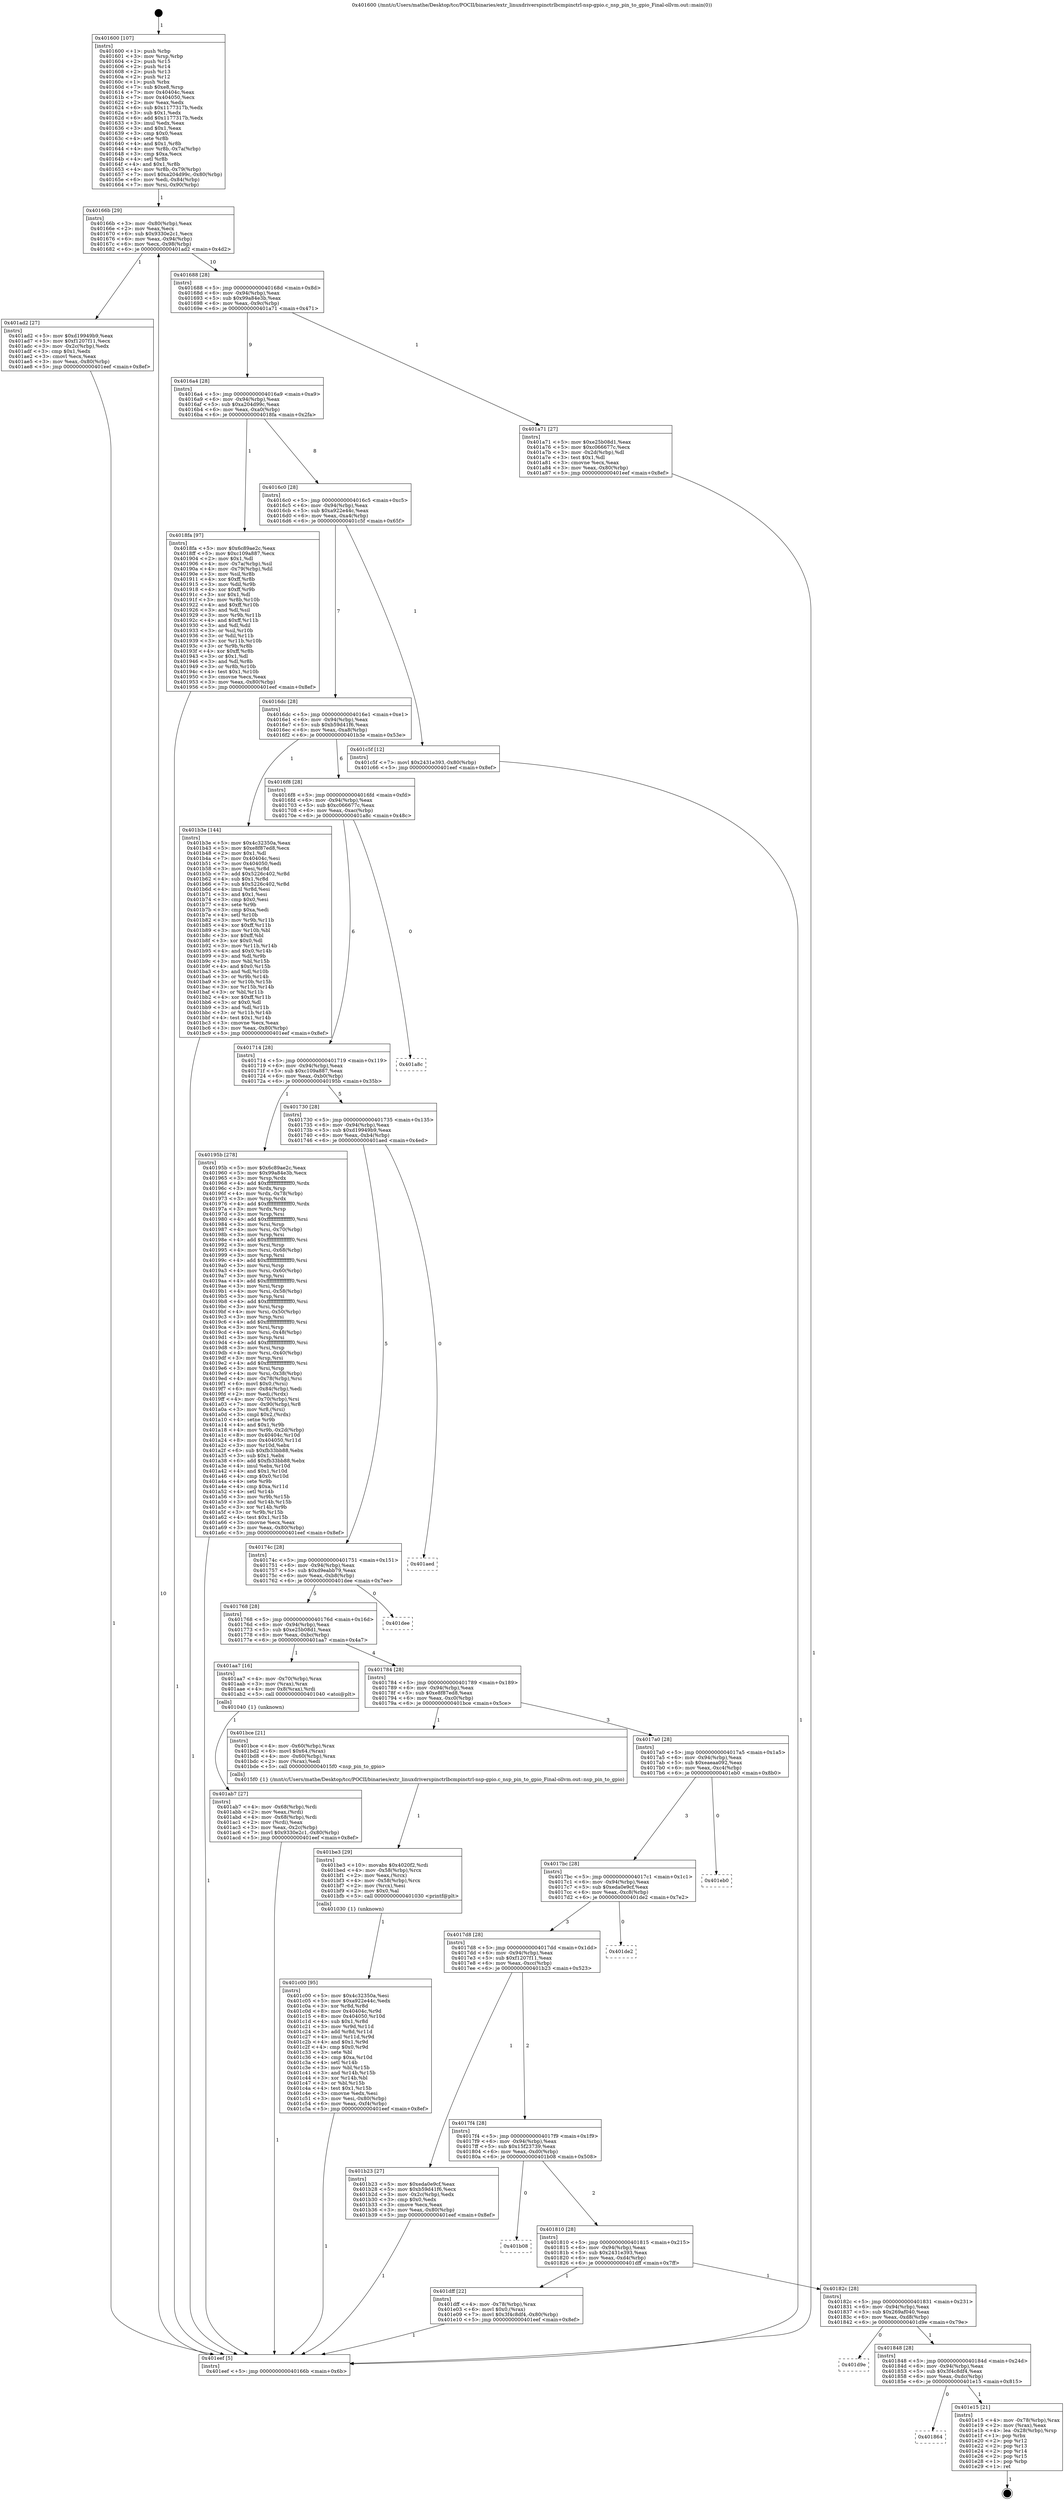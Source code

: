 digraph "0x401600" {
  label = "0x401600 (/mnt/c/Users/mathe/Desktop/tcc/POCII/binaries/extr_linuxdriverspinctrlbcmpinctrl-nsp-gpio.c_nsp_pin_to_gpio_Final-ollvm.out::main(0))"
  labelloc = "t"
  node[shape=record]

  Entry [label="",width=0.3,height=0.3,shape=circle,fillcolor=black,style=filled]
  "0x40166b" [label="{
     0x40166b [29]\l
     | [instrs]\l
     &nbsp;&nbsp;0x40166b \<+3\>: mov -0x80(%rbp),%eax\l
     &nbsp;&nbsp;0x40166e \<+2\>: mov %eax,%ecx\l
     &nbsp;&nbsp;0x401670 \<+6\>: sub $0x9330e2c1,%ecx\l
     &nbsp;&nbsp;0x401676 \<+6\>: mov %eax,-0x94(%rbp)\l
     &nbsp;&nbsp;0x40167c \<+6\>: mov %ecx,-0x98(%rbp)\l
     &nbsp;&nbsp;0x401682 \<+6\>: je 0000000000401ad2 \<main+0x4d2\>\l
  }"]
  "0x401ad2" [label="{
     0x401ad2 [27]\l
     | [instrs]\l
     &nbsp;&nbsp;0x401ad2 \<+5\>: mov $0xd19949b9,%eax\l
     &nbsp;&nbsp;0x401ad7 \<+5\>: mov $0xf1207f11,%ecx\l
     &nbsp;&nbsp;0x401adc \<+3\>: mov -0x2c(%rbp),%edx\l
     &nbsp;&nbsp;0x401adf \<+3\>: cmp $0x1,%edx\l
     &nbsp;&nbsp;0x401ae2 \<+3\>: cmovl %ecx,%eax\l
     &nbsp;&nbsp;0x401ae5 \<+3\>: mov %eax,-0x80(%rbp)\l
     &nbsp;&nbsp;0x401ae8 \<+5\>: jmp 0000000000401eef \<main+0x8ef\>\l
  }"]
  "0x401688" [label="{
     0x401688 [28]\l
     | [instrs]\l
     &nbsp;&nbsp;0x401688 \<+5\>: jmp 000000000040168d \<main+0x8d\>\l
     &nbsp;&nbsp;0x40168d \<+6\>: mov -0x94(%rbp),%eax\l
     &nbsp;&nbsp;0x401693 \<+5\>: sub $0x99a84e3b,%eax\l
     &nbsp;&nbsp;0x401698 \<+6\>: mov %eax,-0x9c(%rbp)\l
     &nbsp;&nbsp;0x40169e \<+6\>: je 0000000000401a71 \<main+0x471\>\l
  }"]
  Exit [label="",width=0.3,height=0.3,shape=circle,fillcolor=black,style=filled,peripheries=2]
  "0x401a71" [label="{
     0x401a71 [27]\l
     | [instrs]\l
     &nbsp;&nbsp;0x401a71 \<+5\>: mov $0xe25b08d1,%eax\l
     &nbsp;&nbsp;0x401a76 \<+5\>: mov $0xc066677c,%ecx\l
     &nbsp;&nbsp;0x401a7b \<+3\>: mov -0x2d(%rbp),%dl\l
     &nbsp;&nbsp;0x401a7e \<+3\>: test $0x1,%dl\l
     &nbsp;&nbsp;0x401a81 \<+3\>: cmovne %ecx,%eax\l
     &nbsp;&nbsp;0x401a84 \<+3\>: mov %eax,-0x80(%rbp)\l
     &nbsp;&nbsp;0x401a87 \<+5\>: jmp 0000000000401eef \<main+0x8ef\>\l
  }"]
  "0x4016a4" [label="{
     0x4016a4 [28]\l
     | [instrs]\l
     &nbsp;&nbsp;0x4016a4 \<+5\>: jmp 00000000004016a9 \<main+0xa9\>\l
     &nbsp;&nbsp;0x4016a9 \<+6\>: mov -0x94(%rbp),%eax\l
     &nbsp;&nbsp;0x4016af \<+5\>: sub $0xa204d99c,%eax\l
     &nbsp;&nbsp;0x4016b4 \<+6\>: mov %eax,-0xa0(%rbp)\l
     &nbsp;&nbsp;0x4016ba \<+6\>: je 00000000004018fa \<main+0x2fa\>\l
  }"]
  "0x401864" [label="{
     0x401864\l
  }", style=dashed]
  "0x4018fa" [label="{
     0x4018fa [97]\l
     | [instrs]\l
     &nbsp;&nbsp;0x4018fa \<+5\>: mov $0x6c89ae2c,%eax\l
     &nbsp;&nbsp;0x4018ff \<+5\>: mov $0xc109a887,%ecx\l
     &nbsp;&nbsp;0x401904 \<+2\>: mov $0x1,%dl\l
     &nbsp;&nbsp;0x401906 \<+4\>: mov -0x7a(%rbp),%sil\l
     &nbsp;&nbsp;0x40190a \<+4\>: mov -0x79(%rbp),%dil\l
     &nbsp;&nbsp;0x40190e \<+3\>: mov %sil,%r8b\l
     &nbsp;&nbsp;0x401911 \<+4\>: xor $0xff,%r8b\l
     &nbsp;&nbsp;0x401915 \<+3\>: mov %dil,%r9b\l
     &nbsp;&nbsp;0x401918 \<+4\>: xor $0xff,%r9b\l
     &nbsp;&nbsp;0x40191c \<+3\>: xor $0x1,%dl\l
     &nbsp;&nbsp;0x40191f \<+3\>: mov %r8b,%r10b\l
     &nbsp;&nbsp;0x401922 \<+4\>: and $0xff,%r10b\l
     &nbsp;&nbsp;0x401926 \<+3\>: and %dl,%sil\l
     &nbsp;&nbsp;0x401929 \<+3\>: mov %r9b,%r11b\l
     &nbsp;&nbsp;0x40192c \<+4\>: and $0xff,%r11b\l
     &nbsp;&nbsp;0x401930 \<+3\>: and %dl,%dil\l
     &nbsp;&nbsp;0x401933 \<+3\>: or %sil,%r10b\l
     &nbsp;&nbsp;0x401936 \<+3\>: or %dil,%r11b\l
     &nbsp;&nbsp;0x401939 \<+3\>: xor %r11b,%r10b\l
     &nbsp;&nbsp;0x40193c \<+3\>: or %r9b,%r8b\l
     &nbsp;&nbsp;0x40193f \<+4\>: xor $0xff,%r8b\l
     &nbsp;&nbsp;0x401943 \<+3\>: or $0x1,%dl\l
     &nbsp;&nbsp;0x401946 \<+3\>: and %dl,%r8b\l
     &nbsp;&nbsp;0x401949 \<+3\>: or %r8b,%r10b\l
     &nbsp;&nbsp;0x40194c \<+4\>: test $0x1,%r10b\l
     &nbsp;&nbsp;0x401950 \<+3\>: cmovne %ecx,%eax\l
     &nbsp;&nbsp;0x401953 \<+3\>: mov %eax,-0x80(%rbp)\l
     &nbsp;&nbsp;0x401956 \<+5\>: jmp 0000000000401eef \<main+0x8ef\>\l
  }"]
  "0x4016c0" [label="{
     0x4016c0 [28]\l
     | [instrs]\l
     &nbsp;&nbsp;0x4016c0 \<+5\>: jmp 00000000004016c5 \<main+0xc5\>\l
     &nbsp;&nbsp;0x4016c5 \<+6\>: mov -0x94(%rbp),%eax\l
     &nbsp;&nbsp;0x4016cb \<+5\>: sub $0xa922e44c,%eax\l
     &nbsp;&nbsp;0x4016d0 \<+6\>: mov %eax,-0xa4(%rbp)\l
     &nbsp;&nbsp;0x4016d6 \<+6\>: je 0000000000401c5f \<main+0x65f\>\l
  }"]
  "0x401eef" [label="{
     0x401eef [5]\l
     | [instrs]\l
     &nbsp;&nbsp;0x401eef \<+5\>: jmp 000000000040166b \<main+0x6b\>\l
  }"]
  "0x401600" [label="{
     0x401600 [107]\l
     | [instrs]\l
     &nbsp;&nbsp;0x401600 \<+1\>: push %rbp\l
     &nbsp;&nbsp;0x401601 \<+3\>: mov %rsp,%rbp\l
     &nbsp;&nbsp;0x401604 \<+2\>: push %r15\l
     &nbsp;&nbsp;0x401606 \<+2\>: push %r14\l
     &nbsp;&nbsp;0x401608 \<+2\>: push %r13\l
     &nbsp;&nbsp;0x40160a \<+2\>: push %r12\l
     &nbsp;&nbsp;0x40160c \<+1\>: push %rbx\l
     &nbsp;&nbsp;0x40160d \<+7\>: sub $0xe8,%rsp\l
     &nbsp;&nbsp;0x401614 \<+7\>: mov 0x40404c,%eax\l
     &nbsp;&nbsp;0x40161b \<+7\>: mov 0x404050,%ecx\l
     &nbsp;&nbsp;0x401622 \<+2\>: mov %eax,%edx\l
     &nbsp;&nbsp;0x401624 \<+6\>: sub $0x1177317b,%edx\l
     &nbsp;&nbsp;0x40162a \<+3\>: sub $0x1,%edx\l
     &nbsp;&nbsp;0x40162d \<+6\>: add $0x1177317b,%edx\l
     &nbsp;&nbsp;0x401633 \<+3\>: imul %edx,%eax\l
     &nbsp;&nbsp;0x401636 \<+3\>: and $0x1,%eax\l
     &nbsp;&nbsp;0x401639 \<+3\>: cmp $0x0,%eax\l
     &nbsp;&nbsp;0x40163c \<+4\>: sete %r8b\l
     &nbsp;&nbsp;0x401640 \<+4\>: and $0x1,%r8b\l
     &nbsp;&nbsp;0x401644 \<+4\>: mov %r8b,-0x7a(%rbp)\l
     &nbsp;&nbsp;0x401648 \<+3\>: cmp $0xa,%ecx\l
     &nbsp;&nbsp;0x40164b \<+4\>: setl %r8b\l
     &nbsp;&nbsp;0x40164f \<+4\>: and $0x1,%r8b\l
     &nbsp;&nbsp;0x401653 \<+4\>: mov %r8b,-0x79(%rbp)\l
     &nbsp;&nbsp;0x401657 \<+7\>: movl $0xa204d99c,-0x80(%rbp)\l
     &nbsp;&nbsp;0x40165e \<+6\>: mov %edi,-0x84(%rbp)\l
     &nbsp;&nbsp;0x401664 \<+7\>: mov %rsi,-0x90(%rbp)\l
  }"]
  "0x401e15" [label="{
     0x401e15 [21]\l
     | [instrs]\l
     &nbsp;&nbsp;0x401e15 \<+4\>: mov -0x78(%rbp),%rax\l
     &nbsp;&nbsp;0x401e19 \<+2\>: mov (%rax),%eax\l
     &nbsp;&nbsp;0x401e1b \<+4\>: lea -0x28(%rbp),%rsp\l
     &nbsp;&nbsp;0x401e1f \<+1\>: pop %rbx\l
     &nbsp;&nbsp;0x401e20 \<+2\>: pop %r12\l
     &nbsp;&nbsp;0x401e22 \<+2\>: pop %r13\l
     &nbsp;&nbsp;0x401e24 \<+2\>: pop %r14\l
     &nbsp;&nbsp;0x401e26 \<+2\>: pop %r15\l
     &nbsp;&nbsp;0x401e28 \<+1\>: pop %rbp\l
     &nbsp;&nbsp;0x401e29 \<+1\>: ret\l
  }"]
  "0x401c5f" [label="{
     0x401c5f [12]\l
     | [instrs]\l
     &nbsp;&nbsp;0x401c5f \<+7\>: movl $0x2431e393,-0x80(%rbp)\l
     &nbsp;&nbsp;0x401c66 \<+5\>: jmp 0000000000401eef \<main+0x8ef\>\l
  }"]
  "0x4016dc" [label="{
     0x4016dc [28]\l
     | [instrs]\l
     &nbsp;&nbsp;0x4016dc \<+5\>: jmp 00000000004016e1 \<main+0xe1\>\l
     &nbsp;&nbsp;0x4016e1 \<+6\>: mov -0x94(%rbp),%eax\l
     &nbsp;&nbsp;0x4016e7 \<+5\>: sub $0xb59d41f6,%eax\l
     &nbsp;&nbsp;0x4016ec \<+6\>: mov %eax,-0xa8(%rbp)\l
     &nbsp;&nbsp;0x4016f2 \<+6\>: je 0000000000401b3e \<main+0x53e\>\l
  }"]
  "0x401848" [label="{
     0x401848 [28]\l
     | [instrs]\l
     &nbsp;&nbsp;0x401848 \<+5\>: jmp 000000000040184d \<main+0x24d\>\l
     &nbsp;&nbsp;0x40184d \<+6\>: mov -0x94(%rbp),%eax\l
     &nbsp;&nbsp;0x401853 \<+5\>: sub $0x3f4c8df4,%eax\l
     &nbsp;&nbsp;0x401858 \<+6\>: mov %eax,-0xdc(%rbp)\l
     &nbsp;&nbsp;0x40185e \<+6\>: je 0000000000401e15 \<main+0x815\>\l
  }"]
  "0x401b3e" [label="{
     0x401b3e [144]\l
     | [instrs]\l
     &nbsp;&nbsp;0x401b3e \<+5\>: mov $0x4c32350a,%eax\l
     &nbsp;&nbsp;0x401b43 \<+5\>: mov $0xe8f87ed8,%ecx\l
     &nbsp;&nbsp;0x401b48 \<+2\>: mov $0x1,%dl\l
     &nbsp;&nbsp;0x401b4a \<+7\>: mov 0x40404c,%esi\l
     &nbsp;&nbsp;0x401b51 \<+7\>: mov 0x404050,%edi\l
     &nbsp;&nbsp;0x401b58 \<+3\>: mov %esi,%r8d\l
     &nbsp;&nbsp;0x401b5b \<+7\>: add $0x5226c402,%r8d\l
     &nbsp;&nbsp;0x401b62 \<+4\>: sub $0x1,%r8d\l
     &nbsp;&nbsp;0x401b66 \<+7\>: sub $0x5226c402,%r8d\l
     &nbsp;&nbsp;0x401b6d \<+4\>: imul %r8d,%esi\l
     &nbsp;&nbsp;0x401b71 \<+3\>: and $0x1,%esi\l
     &nbsp;&nbsp;0x401b74 \<+3\>: cmp $0x0,%esi\l
     &nbsp;&nbsp;0x401b77 \<+4\>: sete %r9b\l
     &nbsp;&nbsp;0x401b7b \<+3\>: cmp $0xa,%edi\l
     &nbsp;&nbsp;0x401b7e \<+4\>: setl %r10b\l
     &nbsp;&nbsp;0x401b82 \<+3\>: mov %r9b,%r11b\l
     &nbsp;&nbsp;0x401b85 \<+4\>: xor $0xff,%r11b\l
     &nbsp;&nbsp;0x401b89 \<+3\>: mov %r10b,%bl\l
     &nbsp;&nbsp;0x401b8c \<+3\>: xor $0xff,%bl\l
     &nbsp;&nbsp;0x401b8f \<+3\>: xor $0x0,%dl\l
     &nbsp;&nbsp;0x401b92 \<+3\>: mov %r11b,%r14b\l
     &nbsp;&nbsp;0x401b95 \<+4\>: and $0x0,%r14b\l
     &nbsp;&nbsp;0x401b99 \<+3\>: and %dl,%r9b\l
     &nbsp;&nbsp;0x401b9c \<+3\>: mov %bl,%r15b\l
     &nbsp;&nbsp;0x401b9f \<+4\>: and $0x0,%r15b\l
     &nbsp;&nbsp;0x401ba3 \<+3\>: and %dl,%r10b\l
     &nbsp;&nbsp;0x401ba6 \<+3\>: or %r9b,%r14b\l
     &nbsp;&nbsp;0x401ba9 \<+3\>: or %r10b,%r15b\l
     &nbsp;&nbsp;0x401bac \<+3\>: xor %r15b,%r14b\l
     &nbsp;&nbsp;0x401baf \<+3\>: or %bl,%r11b\l
     &nbsp;&nbsp;0x401bb2 \<+4\>: xor $0xff,%r11b\l
     &nbsp;&nbsp;0x401bb6 \<+3\>: or $0x0,%dl\l
     &nbsp;&nbsp;0x401bb9 \<+3\>: and %dl,%r11b\l
     &nbsp;&nbsp;0x401bbc \<+3\>: or %r11b,%r14b\l
     &nbsp;&nbsp;0x401bbf \<+4\>: test $0x1,%r14b\l
     &nbsp;&nbsp;0x401bc3 \<+3\>: cmovne %ecx,%eax\l
     &nbsp;&nbsp;0x401bc6 \<+3\>: mov %eax,-0x80(%rbp)\l
     &nbsp;&nbsp;0x401bc9 \<+5\>: jmp 0000000000401eef \<main+0x8ef\>\l
  }"]
  "0x4016f8" [label="{
     0x4016f8 [28]\l
     | [instrs]\l
     &nbsp;&nbsp;0x4016f8 \<+5\>: jmp 00000000004016fd \<main+0xfd\>\l
     &nbsp;&nbsp;0x4016fd \<+6\>: mov -0x94(%rbp),%eax\l
     &nbsp;&nbsp;0x401703 \<+5\>: sub $0xc066677c,%eax\l
     &nbsp;&nbsp;0x401708 \<+6\>: mov %eax,-0xac(%rbp)\l
     &nbsp;&nbsp;0x40170e \<+6\>: je 0000000000401a8c \<main+0x48c\>\l
  }"]
  "0x401d9e" [label="{
     0x401d9e\l
  }", style=dashed]
  "0x401a8c" [label="{
     0x401a8c\l
  }", style=dashed]
  "0x401714" [label="{
     0x401714 [28]\l
     | [instrs]\l
     &nbsp;&nbsp;0x401714 \<+5\>: jmp 0000000000401719 \<main+0x119\>\l
     &nbsp;&nbsp;0x401719 \<+6\>: mov -0x94(%rbp),%eax\l
     &nbsp;&nbsp;0x40171f \<+5\>: sub $0xc109a887,%eax\l
     &nbsp;&nbsp;0x401724 \<+6\>: mov %eax,-0xb0(%rbp)\l
     &nbsp;&nbsp;0x40172a \<+6\>: je 000000000040195b \<main+0x35b\>\l
  }"]
  "0x40182c" [label="{
     0x40182c [28]\l
     | [instrs]\l
     &nbsp;&nbsp;0x40182c \<+5\>: jmp 0000000000401831 \<main+0x231\>\l
     &nbsp;&nbsp;0x401831 \<+6\>: mov -0x94(%rbp),%eax\l
     &nbsp;&nbsp;0x401837 \<+5\>: sub $0x269af040,%eax\l
     &nbsp;&nbsp;0x40183c \<+6\>: mov %eax,-0xd8(%rbp)\l
     &nbsp;&nbsp;0x401842 \<+6\>: je 0000000000401d9e \<main+0x79e\>\l
  }"]
  "0x40195b" [label="{
     0x40195b [278]\l
     | [instrs]\l
     &nbsp;&nbsp;0x40195b \<+5\>: mov $0x6c89ae2c,%eax\l
     &nbsp;&nbsp;0x401960 \<+5\>: mov $0x99a84e3b,%ecx\l
     &nbsp;&nbsp;0x401965 \<+3\>: mov %rsp,%rdx\l
     &nbsp;&nbsp;0x401968 \<+4\>: add $0xfffffffffffffff0,%rdx\l
     &nbsp;&nbsp;0x40196c \<+3\>: mov %rdx,%rsp\l
     &nbsp;&nbsp;0x40196f \<+4\>: mov %rdx,-0x78(%rbp)\l
     &nbsp;&nbsp;0x401973 \<+3\>: mov %rsp,%rdx\l
     &nbsp;&nbsp;0x401976 \<+4\>: add $0xfffffffffffffff0,%rdx\l
     &nbsp;&nbsp;0x40197a \<+3\>: mov %rdx,%rsp\l
     &nbsp;&nbsp;0x40197d \<+3\>: mov %rsp,%rsi\l
     &nbsp;&nbsp;0x401980 \<+4\>: add $0xfffffffffffffff0,%rsi\l
     &nbsp;&nbsp;0x401984 \<+3\>: mov %rsi,%rsp\l
     &nbsp;&nbsp;0x401987 \<+4\>: mov %rsi,-0x70(%rbp)\l
     &nbsp;&nbsp;0x40198b \<+3\>: mov %rsp,%rsi\l
     &nbsp;&nbsp;0x40198e \<+4\>: add $0xfffffffffffffff0,%rsi\l
     &nbsp;&nbsp;0x401992 \<+3\>: mov %rsi,%rsp\l
     &nbsp;&nbsp;0x401995 \<+4\>: mov %rsi,-0x68(%rbp)\l
     &nbsp;&nbsp;0x401999 \<+3\>: mov %rsp,%rsi\l
     &nbsp;&nbsp;0x40199c \<+4\>: add $0xfffffffffffffff0,%rsi\l
     &nbsp;&nbsp;0x4019a0 \<+3\>: mov %rsi,%rsp\l
     &nbsp;&nbsp;0x4019a3 \<+4\>: mov %rsi,-0x60(%rbp)\l
     &nbsp;&nbsp;0x4019a7 \<+3\>: mov %rsp,%rsi\l
     &nbsp;&nbsp;0x4019aa \<+4\>: add $0xfffffffffffffff0,%rsi\l
     &nbsp;&nbsp;0x4019ae \<+3\>: mov %rsi,%rsp\l
     &nbsp;&nbsp;0x4019b1 \<+4\>: mov %rsi,-0x58(%rbp)\l
     &nbsp;&nbsp;0x4019b5 \<+3\>: mov %rsp,%rsi\l
     &nbsp;&nbsp;0x4019b8 \<+4\>: add $0xfffffffffffffff0,%rsi\l
     &nbsp;&nbsp;0x4019bc \<+3\>: mov %rsi,%rsp\l
     &nbsp;&nbsp;0x4019bf \<+4\>: mov %rsi,-0x50(%rbp)\l
     &nbsp;&nbsp;0x4019c3 \<+3\>: mov %rsp,%rsi\l
     &nbsp;&nbsp;0x4019c6 \<+4\>: add $0xfffffffffffffff0,%rsi\l
     &nbsp;&nbsp;0x4019ca \<+3\>: mov %rsi,%rsp\l
     &nbsp;&nbsp;0x4019cd \<+4\>: mov %rsi,-0x48(%rbp)\l
     &nbsp;&nbsp;0x4019d1 \<+3\>: mov %rsp,%rsi\l
     &nbsp;&nbsp;0x4019d4 \<+4\>: add $0xfffffffffffffff0,%rsi\l
     &nbsp;&nbsp;0x4019d8 \<+3\>: mov %rsi,%rsp\l
     &nbsp;&nbsp;0x4019db \<+4\>: mov %rsi,-0x40(%rbp)\l
     &nbsp;&nbsp;0x4019df \<+3\>: mov %rsp,%rsi\l
     &nbsp;&nbsp;0x4019e2 \<+4\>: add $0xfffffffffffffff0,%rsi\l
     &nbsp;&nbsp;0x4019e6 \<+3\>: mov %rsi,%rsp\l
     &nbsp;&nbsp;0x4019e9 \<+4\>: mov %rsi,-0x38(%rbp)\l
     &nbsp;&nbsp;0x4019ed \<+4\>: mov -0x78(%rbp),%rsi\l
     &nbsp;&nbsp;0x4019f1 \<+6\>: movl $0x0,(%rsi)\l
     &nbsp;&nbsp;0x4019f7 \<+6\>: mov -0x84(%rbp),%edi\l
     &nbsp;&nbsp;0x4019fd \<+2\>: mov %edi,(%rdx)\l
     &nbsp;&nbsp;0x4019ff \<+4\>: mov -0x70(%rbp),%rsi\l
     &nbsp;&nbsp;0x401a03 \<+7\>: mov -0x90(%rbp),%r8\l
     &nbsp;&nbsp;0x401a0a \<+3\>: mov %r8,(%rsi)\l
     &nbsp;&nbsp;0x401a0d \<+3\>: cmpl $0x2,(%rdx)\l
     &nbsp;&nbsp;0x401a10 \<+4\>: setne %r9b\l
     &nbsp;&nbsp;0x401a14 \<+4\>: and $0x1,%r9b\l
     &nbsp;&nbsp;0x401a18 \<+4\>: mov %r9b,-0x2d(%rbp)\l
     &nbsp;&nbsp;0x401a1c \<+8\>: mov 0x40404c,%r10d\l
     &nbsp;&nbsp;0x401a24 \<+8\>: mov 0x404050,%r11d\l
     &nbsp;&nbsp;0x401a2c \<+3\>: mov %r10d,%ebx\l
     &nbsp;&nbsp;0x401a2f \<+6\>: sub $0xfb33bb88,%ebx\l
     &nbsp;&nbsp;0x401a35 \<+3\>: sub $0x1,%ebx\l
     &nbsp;&nbsp;0x401a38 \<+6\>: add $0xfb33bb88,%ebx\l
     &nbsp;&nbsp;0x401a3e \<+4\>: imul %ebx,%r10d\l
     &nbsp;&nbsp;0x401a42 \<+4\>: and $0x1,%r10d\l
     &nbsp;&nbsp;0x401a46 \<+4\>: cmp $0x0,%r10d\l
     &nbsp;&nbsp;0x401a4a \<+4\>: sete %r9b\l
     &nbsp;&nbsp;0x401a4e \<+4\>: cmp $0xa,%r11d\l
     &nbsp;&nbsp;0x401a52 \<+4\>: setl %r14b\l
     &nbsp;&nbsp;0x401a56 \<+3\>: mov %r9b,%r15b\l
     &nbsp;&nbsp;0x401a59 \<+3\>: and %r14b,%r15b\l
     &nbsp;&nbsp;0x401a5c \<+3\>: xor %r14b,%r9b\l
     &nbsp;&nbsp;0x401a5f \<+3\>: or %r9b,%r15b\l
     &nbsp;&nbsp;0x401a62 \<+4\>: test $0x1,%r15b\l
     &nbsp;&nbsp;0x401a66 \<+3\>: cmovne %ecx,%eax\l
     &nbsp;&nbsp;0x401a69 \<+3\>: mov %eax,-0x80(%rbp)\l
     &nbsp;&nbsp;0x401a6c \<+5\>: jmp 0000000000401eef \<main+0x8ef\>\l
  }"]
  "0x401730" [label="{
     0x401730 [28]\l
     | [instrs]\l
     &nbsp;&nbsp;0x401730 \<+5\>: jmp 0000000000401735 \<main+0x135\>\l
     &nbsp;&nbsp;0x401735 \<+6\>: mov -0x94(%rbp),%eax\l
     &nbsp;&nbsp;0x40173b \<+5\>: sub $0xd19949b9,%eax\l
     &nbsp;&nbsp;0x401740 \<+6\>: mov %eax,-0xb4(%rbp)\l
     &nbsp;&nbsp;0x401746 \<+6\>: je 0000000000401aed \<main+0x4ed\>\l
  }"]
  "0x401dff" [label="{
     0x401dff [22]\l
     | [instrs]\l
     &nbsp;&nbsp;0x401dff \<+4\>: mov -0x78(%rbp),%rax\l
     &nbsp;&nbsp;0x401e03 \<+6\>: movl $0x0,(%rax)\l
     &nbsp;&nbsp;0x401e09 \<+7\>: movl $0x3f4c8df4,-0x80(%rbp)\l
     &nbsp;&nbsp;0x401e10 \<+5\>: jmp 0000000000401eef \<main+0x8ef\>\l
  }"]
  "0x401810" [label="{
     0x401810 [28]\l
     | [instrs]\l
     &nbsp;&nbsp;0x401810 \<+5\>: jmp 0000000000401815 \<main+0x215\>\l
     &nbsp;&nbsp;0x401815 \<+6\>: mov -0x94(%rbp),%eax\l
     &nbsp;&nbsp;0x40181b \<+5\>: sub $0x2431e393,%eax\l
     &nbsp;&nbsp;0x401820 \<+6\>: mov %eax,-0xd4(%rbp)\l
     &nbsp;&nbsp;0x401826 \<+6\>: je 0000000000401dff \<main+0x7ff\>\l
  }"]
  "0x401aed" [label="{
     0x401aed\l
  }", style=dashed]
  "0x40174c" [label="{
     0x40174c [28]\l
     | [instrs]\l
     &nbsp;&nbsp;0x40174c \<+5\>: jmp 0000000000401751 \<main+0x151\>\l
     &nbsp;&nbsp;0x401751 \<+6\>: mov -0x94(%rbp),%eax\l
     &nbsp;&nbsp;0x401757 \<+5\>: sub $0xd9eabb79,%eax\l
     &nbsp;&nbsp;0x40175c \<+6\>: mov %eax,-0xb8(%rbp)\l
     &nbsp;&nbsp;0x401762 \<+6\>: je 0000000000401dee \<main+0x7ee\>\l
  }"]
  "0x401b08" [label="{
     0x401b08\l
  }", style=dashed]
  "0x401dee" [label="{
     0x401dee\l
  }", style=dashed]
  "0x401768" [label="{
     0x401768 [28]\l
     | [instrs]\l
     &nbsp;&nbsp;0x401768 \<+5\>: jmp 000000000040176d \<main+0x16d\>\l
     &nbsp;&nbsp;0x40176d \<+6\>: mov -0x94(%rbp),%eax\l
     &nbsp;&nbsp;0x401773 \<+5\>: sub $0xe25b08d1,%eax\l
     &nbsp;&nbsp;0x401778 \<+6\>: mov %eax,-0xbc(%rbp)\l
     &nbsp;&nbsp;0x40177e \<+6\>: je 0000000000401aa7 \<main+0x4a7\>\l
  }"]
  "0x401c00" [label="{
     0x401c00 [95]\l
     | [instrs]\l
     &nbsp;&nbsp;0x401c00 \<+5\>: mov $0x4c32350a,%esi\l
     &nbsp;&nbsp;0x401c05 \<+5\>: mov $0xa922e44c,%edx\l
     &nbsp;&nbsp;0x401c0a \<+3\>: xor %r8d,%r8d\l
     &nbsp;&nbsp;0x401c0d \<+8\>: mov 0x40404c,%r9d\l
     &nbsp;&nbsp;0x401c15 \<+8\>: mov 0x404050,%r10d\l
     &nbsp;&nbsp;0x401c1d \<+4\>: sub $0x1,%r8d\l
     &nbsp;&nbsp;0x401c21 \<+3\>: mov %r9d,%r11d\l
     &nbsp;&nbsp;0x401c24 \<+3\>: add %r8d,%r11d\l
     &nbsp;&nbsp;0x401c27 \<+4\>: imul %r11d,%r9d\l
     &nbsp;&nbsp;0x401c2b \<+4\>: and $0x1,%r9d\l
     &nbsp;&nbsp;0x401c2f \<+4\>: cmp $0x0,%r9d\l
     &nbsp;&nbsp;0x401c33 \<+3\>: sete %bl\l
     &nbsp;&nbsp;0x401c36 \<+4\>: cmp $0xa,%r10d\l
     &nbsp;&nbsp;0x401c3a \<+4\>: setl %r14b\l
     &nbsp;&nbsp;0x401c3e \<+3\>: mov %bl,%r15b\l
     &nbsp;&nbsp;0x401c41 \<+3\>: and %r14b,%r15b\l
     &nbsp;&nbsp;0x401c44 \<+3\>: xor %r14b,%bl\l
     &nbsp;&nbsp;0x401c47 \<+3\>: or %bl,%r15b\l
     &nbsp;&nbsp;0x401c4a \<+4\>: test $0x1,%r15b\l
     &nbsp;&nbsp;0x401c4e \<+3\>: cmovne %edx,%esi\l
     &nbsp;&nbsp;0x401c51 \<+3\>: mov %esi,-0x80(%rbp)\l
     &nbsp;&nbsp;0x401c54 \<+6\>: mov %eax,-0xf4(%rbp)\l
     &nbsp;&nbsp;0x401c5a \<+5\>: jmp 0000000000401eef \<main+0x8ef\>\l
  }"]
  "0x401aa7" [label="{
     0x401aa7 [16]\l
     | [instrs]\l
     &nbsp;&nbsp;0x401aa7 \<+4\>: mov -0x70(%rbp),%rax\l
     &nbsp;&nbsp;0x401aab \<+3\>: mov (%rax),%rax\l
     &nbsp;&nbsp;0x401aae \<+4\>: mov 0x8(%rax),%rdi\l
     &nbsp;&nbsp;0x401ab2 \<+5\>: call 0000000000401040 \<atoi@plt\>\l
     | [calls]\l
     &nbsp;&nbsp;0x401040 \{1\} (unknown)\l
  }"]
  "0x401784" [label="{
     0x401784 [28]\l
     | [instrs]\l
     &nbsp;&nbsp;0x401784 \<+5\>: jmp 0000000000401789 \<main+0x189\>\l
     &nbsp;&nbsp;0x401789 \<+6\>: mov -0x94(%rbp),%eax\l
     &nbsp;&nbsp;0x40178f \<+5\>: sub $0xe8f87ed8,%eax\l
     &nbsp;&nbsp;0x401794 \<+6\>: mov %eax,-0xc0(%rbp)\l
     &nbsp;&nbsp;0x40179a \<+6\>: je 0000000000401bce \<main+0x5ce\>\l
  }"]
  "0x401ab7" [label="{
     0x401ab7 [27]\l
     | [instrs]\l
     &nbsp;&nbsp;0x401ab7 \<+4\>: mov -0x68(%rbp),%rdi\l
     &nbsp;&nbsp;0x401abb \<+2\>: mov %eax,(%rdi)\l
     &nbsp;&nbsp;0x401abd \<+4\>: mov -0x68(%rbp),%rdi\l
     &nbsp;&nbsp;0x401ac1 \<+2\>: mov (%rdi),%eax\l
     &nbsp;&nbsp;0x401ac3 \<+3\>: mov %eax,-0x2c(%rbp)\l
     &nbsp;&nbsp;0x401ac6 \<+7\>: movl $0x9330e2c1,-0x80(%rbp)\l
     &nbsp;&nbsp;0x401acd \<+5\>: jmp 0000000000401eef \<main+0x8ef\>\l
  }"]
  "0x401be3" [label="{
     0x401be3 [29]\l
     | [instrs]\l
     &nbsp;&nbsp;0x401be3 \<+10\>: movabs $0x4020f2,%rdi\l
     &nbsp;&nbsp;0x401bed \<+4\>: mov -0x58(%rbp),%rcx\l
     &nbsp;&nbsp;0x401bf1 \<+2\>: mov %eax,(%rcx)\l
     &nbsp;&nbsp;0x401bf3 \<+4\>: mov -0x58(%rbp),%rcx\l
     &nbsp;&nbsp;0x401bf7 \<+2\>: mov (%rcx),%esi\l
     &nbsp;&nbsp;0x401bf9 \<+2\>: mov $0x0,%al\l
     &nbsp;&nbsp;0x401bfb \<+5\>: call 0000000000401030 \<printf@plt\>\l
     | [calls]\l
     &nbsp;&nbsp;0x401030 \{1\} (unknown)\l
  }"]
  "0x401bce" [label="{
     0x401bce [21]\l
     | [instrs]\l
     &nbsp;&nbsp;0x401bce \<+4\>: mov -0x60(%rbp),%rax\l
     &nbsp;&nbsp;0x401bd2 \<+6\>: movl $0x64,(%rax)\l
     &nbsp;&nbsp;0x401bd8 \<+4\>: mov -0x60(%rbp),%rax\l
     &nbsp;&nbsp;0x401bdc \<+2\>: mov (%rax),%edi\l
     &nbsp;&nbsp;0x401bde \<+5\>: call 00000000004015f0 \<nsp_pin_to_gpio\>\l
     | [calls]\l
     &nbsp;&nbsp;0x4015f0 \{1\} (/mnt/c/Users/mathe/Desktop/tcc/POCII/binaries/extr_linuxdriverspinctrlbcmpinctrl-nsp-gpio.c_nsp_pin_to_gpio_Final-ollvm.out::nsp_pin_to_gpio)\l
  }"]
  "0x4017a0" [label="{
     0x4017a0 [28]\l
     | [instrs]\l
     &nbsp;&nbsp;0x4017a0 \<+5\>: jmp 00000000004017a5 \<main+0x1a5\>\l
     &nbsp;&nbsp;0x4017a5 \<+6\>: mov -0x94(%rbp),%eax\l
     &nbsp;&nbsp;0x4017ab \<+5\>: sub $0xeaeaa092,%eax\l
     &nbsp;&nbsp;0x4017b0 \<+6\>: mov %eax,-0xc4(%rbp)\l
     &nbsp;&nbsp;0x4017b6 \<+6\>: je 0000000000401eb0 \<main+0x8b0\>\l
  }"]
  "0x4017f4" [label="{
     0x4017f4 [28]\l
     | [instrs]\l
     &nbsp;&nbsp;0x4017f4 \<+5\>: jmp 00000000004017f9 \<main+0x1f9\>\l
     &nbsp;&nbsp;0x4017f9 \<+6\>: mov -0x94(%rbp),%eax\l
     &nbsp;&nbsp;0x4017ff \<+5\>: sub $0x15f23739,%eax\l
     &nbsp;&nbsp;0x401804 \<+6\>: mov %eax,-0xd0(%rbp)\l
     &nbsp;&nbsp;0x40180a \<+6\>: je 0000000000401b08 \<main+0x508\>\l
  }"]
  "0x401eb0" [label="{
     0x401eb0\l
  }", style=dashed]
  "0x4017bc" [label="{
     0x4017bc [28]\l
     | [instrs]\l
     &nbsp;&nbsp;0x4017bc \<+5\>: jmp 00000000004017c1 \<main+0x1c1\>\l
     &nbsp;&nbsp;0x4017c1 \<+6\>: mov -0x94(%rbp),%eax\l
     &nbsp;&nbsp;0x4017c7 \<+5\>: sub $0xeda0e9cf,%eax\l
     &nbsp;&nbsp;0x4017cc \<+6\>: mov %eax,-0xc8(%rbp)\l
     &nbsp;&nbsp;0x4017d2 \<+6\>: je 0000000000401de2 \<main+0x7e2\>\l
  }"]
  "0x401b23" [label="{
     0x401b23 [27]\l
     | [instrs]\l
     &nbsp;&nbsp;0x401b23 \<+5\>: mov $0xeda0e9cf,%eax\l
     &nbsp;&nbsp;0x401b28 \<+5\>: mov $0xb59d41f6,%ecx\l
     &nbsp;&nbsp;0x401b2d \<+3\>: mov -0x2c(%rbp),%edx\l
     &nbsp;&nbsp;0x401b30 \<+3\>: cmp $0x0,%edx\l
     &nbsp;&nbsp;0x401b33 \<+3\>: cmove %ecx,%eax\l
     &nbsp;&nbsp;0x401b36 \<+3\>: mov %eax,-0x80(%rbp)\l
     &nbsp;&nbsp;0x401b39 \<+5\>: jmp 0000000000401eef \<main+0x8ef\>\l
  }"]
  "0x401de2" [label="{
     0x401de2\l
  }", style=dashed]
  "0x4017d8" [label="{
     0x4017d8 [28]\l
     | [instrs]\l
     &nbsp;&nbsp;0x4017d8 \<+5\>: jmp 00000000004017dd \<main+0x1dd\>\l
     &nbsp;&nbsp;0x4017dd \<+6\>: mov -0x94(%rbp),%eax\l
     &nbsp;&nbsp;0x4017e3 \<+5\>: sub $0xf1207f11,%eax\l
     &nbsp;&nbsp;0x4017e8 \<+6\>: mov %eax,-0xcc(%rbp)\l
     &nbsp;&nbsp;0x4017ee \<+6\>: je 0000000000401b23 \<main+0x523\>\l
  }"]
  Entry -> "0x401600" [label=" 1"]
  "0x40166b" -> "0x401ad2" [label=" 1"]
  "0x40166b" -> "0x401688" [label=" 10"]
  "0x401e15" -> Exit [label=" 1"]
  "0x401688" -> "0x401a71" [label=" 1"]
  "0x401688" -> "0x4016a4" [label=" 9"]
  "0x401848" -> "0x401864" [label=" 0"]
  "0x4016a4" -> "0x4018fa" [label=" 1"]
  "0x4016a4" -> "0x4016c0" [label=" 8"]
  "0x4018fa" -> "0x401eef" [label=" 1"]
  "0x401600" -> "0x40166b" [label=" 1"]
  "0x401eef" -> "0x40166b" [label=" 10"]
  "0x401848" -> "0x401e15" [label=" 1"]
  "0x4016c0" -> "0x401c5f" [label=" 1"]
  "0x4016c0" -> "0x4016dc" [label=" 7"]
  "0x40182c" -> "0x401848" [label=" 1"]
  "0x4016dc" -> "0x401b3e" [label=" 1"]
  "0x4016dc" -> "0x4016f8" [label=" 6"]
  "0x40182c" -> "0x401d9e" [label=" 0"]
  "0x4016f8" -> "0x401a8c" [label=" 0"]
  "0x4016f8" -> "0x401714" [label=" 6"]
  "0x401dff" -> "0x401eef" [label=" 1"]
  "0x401714" -> "0x40195b" [label=" 1"]
  "0x401714" -> "0x401730" [label=" 5"]
  "0x401810" -> "0x40182c" [label=" 1"]
  "0x40195b" -> "0x401eef" [label=" 1"]
  "0x401a71" -> "0x401eef" [label=" 1"]
  "0x401810" -> "0x401dff" [label=" 1"]
  "0x401730" -> "0x401aed" [label=" 0"]
  "0x401730" -> "0x40174c" [label=" 5"]
  "0x4017f4" -> "0x401810" [label=" 2"]
  "0x40174c" -> "0x401dee" [label=" 0"]
  "0x40174c" -> "0x401768" [label=" 5"]
  "0x4017f4" -> "0x401b08" [label=" 0"]
  "0x401768" -> "0x401aa7" [label=" 1"]
  "0x401768" -> "0x401784" [label=" 4"]
  "0x401aa7" -> "0x401ab7" [label=" 1"]
  "0x401ab7" -> "0x401eef" [label=" 1"]
  "0x401ad2" -> "0x401eef" [label=" 1"]
  "0x401c5f" -> "0x401eef" [label=" 1"]
  "0x401784" -> "0x401bce" [label=" 1"]
  "0x401784" -> "0x4017a0" [label=" 3"]
  "0x401c00" -> "0x401eef" [label=" 1"]
  "0x4017a0" -> "0x401eb0" [label=" 0"]
  "0x4017a0" -> "0x4017bc" [label=" 3"]
  "0x401be3" -> "0x401c00" [label=" 1"]
  "0x4017bc" -> "0x401de2" [label=" 0"]
  "0x4017bc" -> "0x4017d8" [label=" 3"]
  "0x401bce" -> "0x401be3" [label=" 1"]
  "0x4017d8" -> "0x401b23" [label=" 1"]
  "0x4017d8" -> "0x4017f4" [label=" 2"]
  "0x401b23" -> "0x401eef" [label=" 1"]
  "0x401b3e" -> "0x401eef" [label=" 1"]
}
